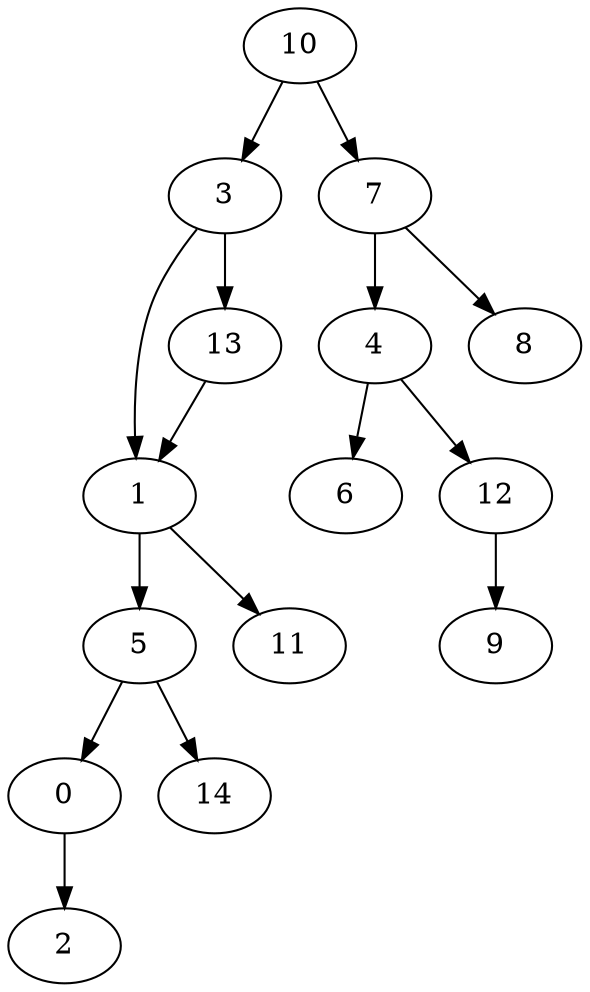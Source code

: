 digraph G {
    0;
    2;
    1;
    5;
    11;
    14;
    3;
    13;
    4;
    6;
    12;
    9;
    7;
    8;
    10;
    0 -> 2 [w=0];
    1 -> 5 [w=0];
    1 -> 11 [w=0];
    5 -> 0 [w=0];
    5 -> 14 [w=0];
    3 -> 1 [w=0];
    3 -> 13 [w=0];
    13 -> 1 [w=1];
    4 -> 6 [w=0];
    4 -> 12 [w=1];
    12 -> 9 [w=0];
    7 -> 4 [w=1];
    7 -> 8 [w=0];
    10 -> 3 [w=1];
    10 -> 7 [w=0];
}
